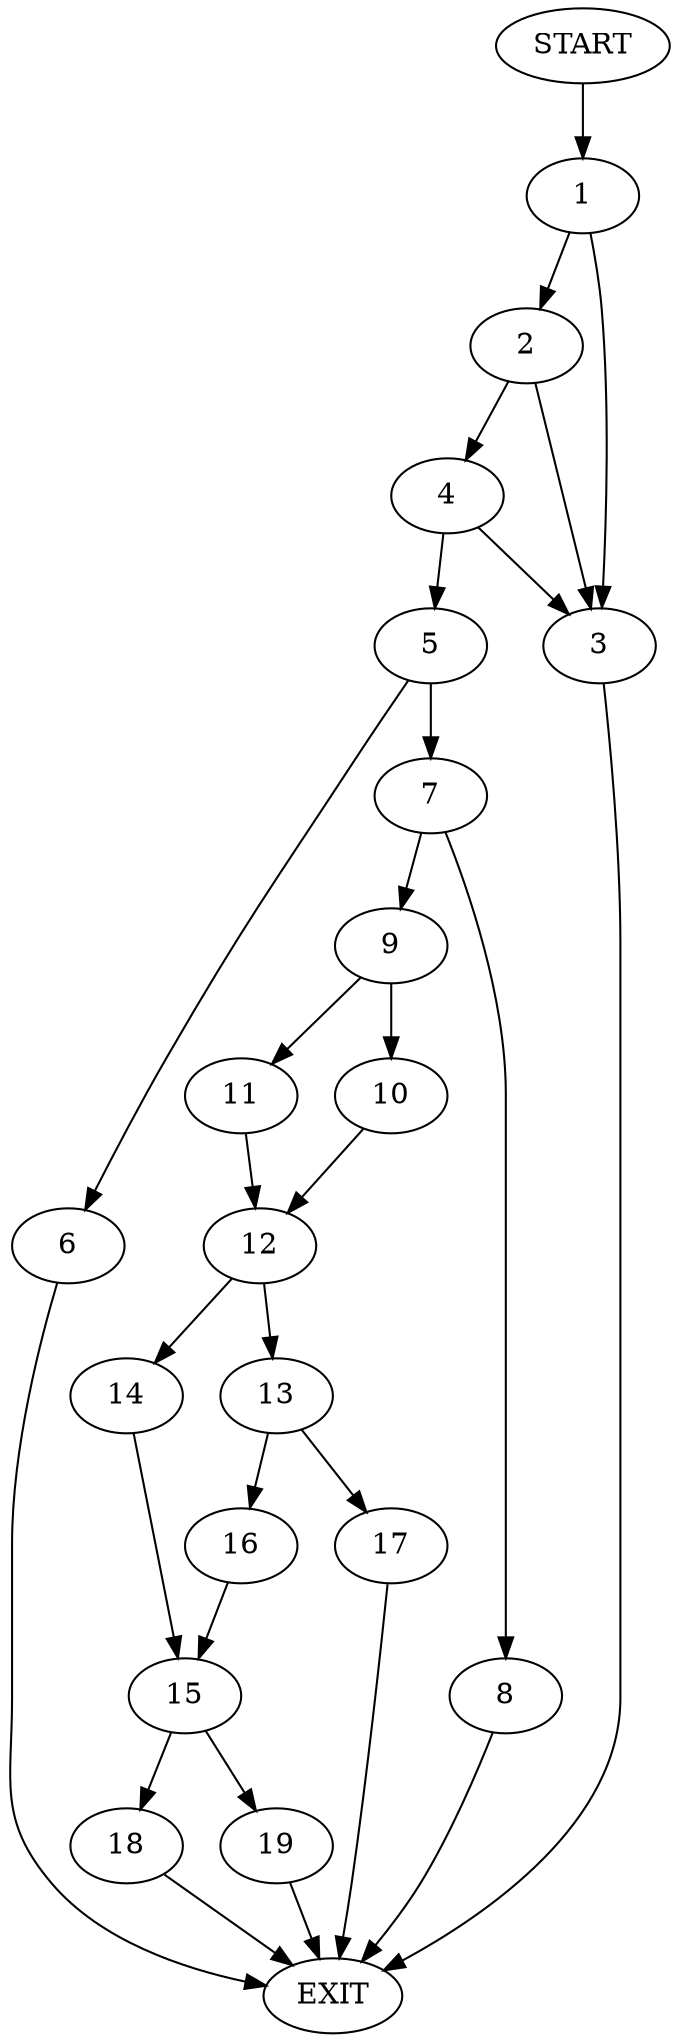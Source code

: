 digraph {
0 [label="START"]
20 [label="EXIT"]
0 -> 1
1 -> 2
1 -> 3
2 -> 4
2 -> 3
3 -> 20
4 -> 5
4 -> 3
5 -> 6
5 -> 7
7 -> 8
7 -> 9
6 -> 20
9 -> 10
9 -> 11
8 -> 20
11 -> 12
10 -> 12
12 -> 13
12 -> 14
14 -> 15
13 -> 16
13 -> 17
17 -> 20
16 -> 15
15 -> 18
15 -> 19
19 -> 20
18 -> 20
}
